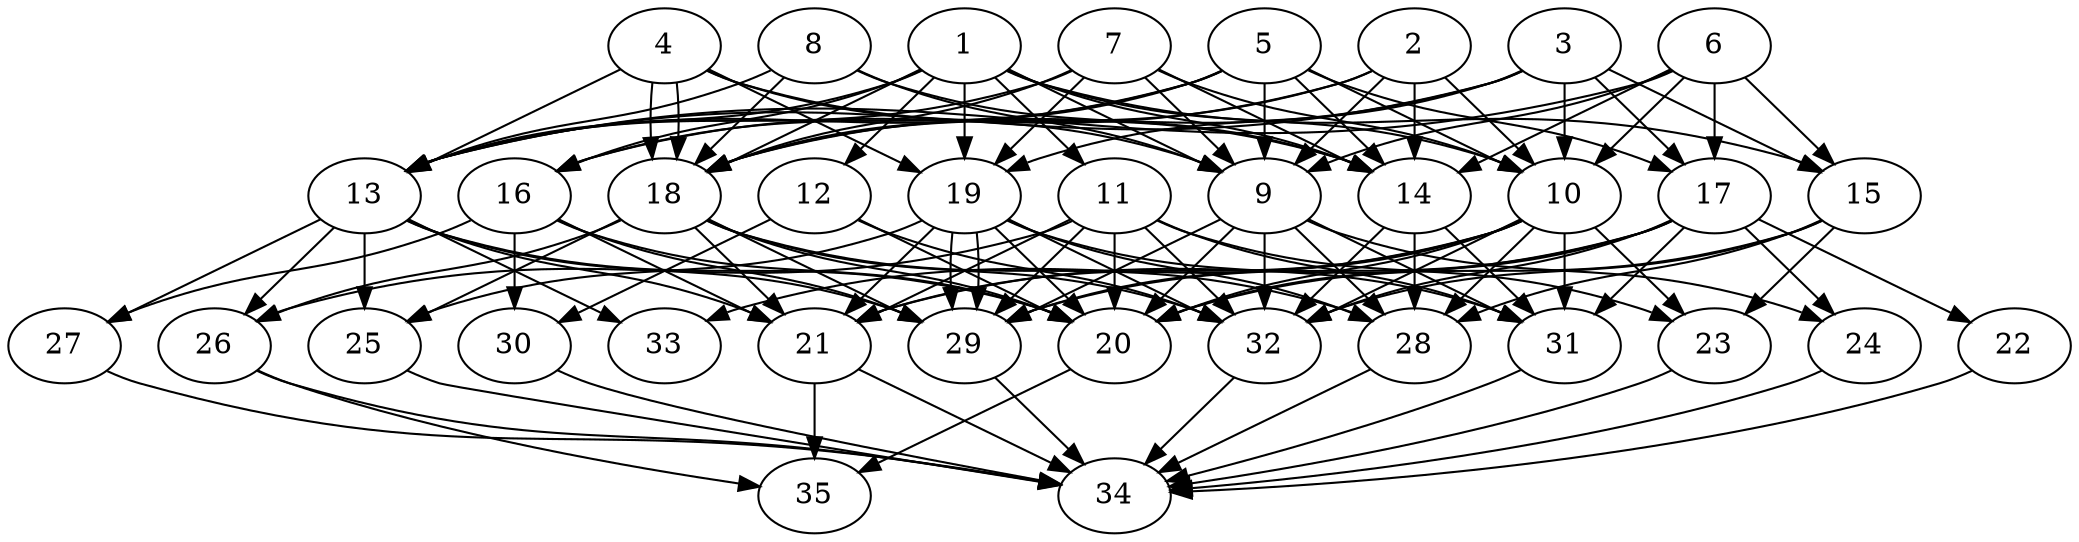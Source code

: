// DAG automatically generated by daggen at Thu Oct  3 14:05:37 2019
// ./daggen --dot -n 35 --ccr 0.3 --fat 0.7 --regular 0.5 --density 0.9 --mindata 5242880 --maxdata 52428800 
digraph G {
  1 [size="57040213", alpha="0.06", expect_size="17112064"] 
  1 -> 9 [size ="17112064"]
  1 -> 10 [size ="17112064"]
  1 -> 11 [size ="17112064"]
  1 -> 12 [size ="17112064"]
  1 -> 13 [size ="17112064"]
  1 -> 14 [size ="17112064"]
  1 -> 15 [size ="17112064"]
  1 -> 16 [size ="17112064"]
  1 -> 18 [size ="17112064"]
  1 -> 19 [size ="17112064"]
  2 [size="31795200", alpha="0.18", expect_size="9538560"] 
  2 -> 9 [size ="9538560"]
  2 -> 10 [size ="9538560"]
  2 -> 14 [size ="9538560"]
  2 -> 16 [size ="9538560"]
  2 -> 18 [size ="9538560"]
  3 [size="19964587", alpha="0.09", expect_size="5989376"] 
  3 -> 10 [size ="5989376"]
  3 -> 13 [size ="5989376"]
  3 -> 15 [size ="5989376"]
  3 -> 17 [size ="5989376"]
  3 -> 18 [size ="5989376"]
  3 -> 19 [size ="5989376"]
  4 [size="139806720", alpha="0.16", expect_size="41942016"] 
  4 -> 9 [size ="41942016"]
  4 -> 13 [size ="41942016"]
  4 -> 14 [size ="41942016"]
  4 -> 18 [size ="41942016"]
  4 -> 18 [size ="41942016"]
  4 -> 19 [size ="41942016"]
  5 [size="29924693", alpha="0.15", expect_size="8977408"] 
  5 -> 9 [size ="8977408"]
  5 -> 10 [size ="8977408"]
  5 -> 13 [size ="8977408"]
  5 -> 14 [size ="8977408"]
  5 -> 16 [size ="8977408"]
  5 -> 17 [size ="8977408"]
  5 -> 18 [size ="8977408"]
  6 [size="76366507", alpha="0.01", expect_size="22909952"] 
  6 -> 9 [size ="22909952"]
  6 -> 10 [size ="22909952"]
  6 -> 13 [size ="22909952"]
  6 -> 14 [size ="22909952"]
  6 -> 15 [size ="22909952"]
  6 -> 17 [size ="22909952"]
  7 [size="35976533", alpha="0.03", expect_size="10792960"] 
  7 -> 9 [size ="10792960"]
  7 -> 10 [size ="10792960"]
  7 -> 13 [size ="10792960"]
  7 -> 14 [size ="10792960"]
  7 -> 18 [size ="10792960"]
  7 -> 19 [size ="10792960"]
  8 [size="35898027", alpha="0.13", expect_size="10769408"] 
  8 -> 9 [size ="10769408"]
  8 -> 13 [size ="10769408"]
  8 -> 14 [size ="10769408"]
  8 -> 18 [size ="10769408"]
  9 [size="69024427", alpha="0.06", expect_size="20707328"] 
  9 -> 20 [size ="20707328"]
  9 -> 24 [size ="20707328"]
  9 -> 28 [size ="20707328"]
  9 -> 29 [size ="20707328"]
  9 -> 31 [size ="20707328"]
  9 -> 32 [size ="20707328"]
  10 [size="95429973", alpha="0.01", expect_size="28628992"] 
  10 -> 20 [size ="28628992"]
  10 -> 21 [size ="28628992"]
  10 -> 23 [size ="28628992"]
  10 -> 28 [size ="28628992"]
  10 -> 29 [size ="28628992"]
  10 -> 31 [size ="28628992"]
  10 -> 32 [size ="28628992"]
  10 -> 33 [size ="28628992"]
  11 [size="142530560", alpha="0.06", expect_size="42759168"] 
  11 -> 20 [size ="42759168"]
  11 -> 21 [size ="42759168"]
  11 -> 23 [size ="42759168"]
  11 -> 26 [size ="42759168"]
  11 -> 29 [size ="42759168"]
  11 -> 31 [size ="42759168"]
  11 -> 32 [size ="42759168"]
  12 [size="30900907", alpha="0.09", expect_size="9270272"] 
  12 -> 20 [size ="9270272"]
  12 -> 30 [size ="9270272"]
  12 -> 32 [size ="9270272"]
  13 [size="172130987", alpha="0.05", expect_size="51639296"] 
  13 -> 20 [size ="51639296"]
  13 -> 21 [size ="51639296"]
  13 -> 25 [size ="51639296"]
  13 -> 26 [size ="51639296"]
  13 -> 27 [size ="51639296"]
  13 -> 29 [size ="51639296"]
  13 -> 33 [size ="51639296"]
  14 [size="83077120", alpha="0.11", expect_size="24923136"] 
  14 -> 28 [size ="24923136"]
  14 -> 31 [size ="24923136"]
  14 -> 32 [size ="24923136"]
  15 [size="52329813", alpha="0.19", expect_size="15698944"] 
  15 -> 20 [size ="15698944"]
  15 -> 23 [size ="15698944"]
  15 -> 28 [size ="15698944"]
  15 -> 32 [size ="15698944"]
  16 [size="173359787", alpha="0.01", expect_size="52007936"] 
  16 -> 20 [size ="52007936"]
  16 -> 21 [size ="52007936"]
  16 -> 27 [size ="52007936"]
  16 -> 29 [size ="52007936"]
  16 -> 30 [size ="52007936"]
  17 [size="20459520", alpha="0.16", expect_size="6137856"] 
  17 -> 20 [size ="6137856"]
  17 -> 21 [size ="6137856"]
  17 -> 22 [size ="6137856"]
  17 -> 24 [size ="6137856"]
  17 -> 29 [size ="6137856"]
  17 -> 31 [size ="6137856"]
  17 -> 32 [size ="6137856"]
  18 [size="40990720", alpha="0.13", expect_size="12297216"] 
  18 -> 20 [size ="12297216"]
  18 -> 21 [size ="12297216"]
  18 -> 25 [size ="12297216"]
  18 -> 26 [size ="12297216"]
  18 -> 28 [size ="12297216"]
  18 -> 29 [size ="12297216"]
  18 -> 32 [size ="12297216"]
  19 [size="141045760", alpha="0.20", expect_size="42313728"] 
  19 -> 20 [size ="42313728"]
  19 -> 21 [size ="42313728"]
  19 -> 25 [size ="42313728"]
  19 -> 28 [size ="42313728"]
  19 -> 29 [size ="42313728"]
  19 -> 29 [size ="42313728"]
  19 -> 31 [size ="42313728"]
  19 -> 32 [size ="42313728"]
  20 [size="30955520", alpha="0.15", expect_size="9286656"] 
  20 -> 35 [size ="9286656"]
  21 [size="35078827", alpha="0.15", expect_size="10523648"] 
  21 -> 34 [size ="10523648"]
  21 -> 35 [size ="10523648"]
  22 [size="85172907", alpha="0.18", expect_size="25551872"] 
  22 -> 34 [size ="25551872"]
  23 [size="158958933", alpha="0.00", expect_size="47687680"] 
  23 -> 34 [size ="47687680"]
  24 [size="42352640", alpha="0.18", expect_size="12705792"] 
  24 -> 34 [size ="12705792"]
  25 [size="131686400", alpha="0.18", expect_size="39505920"] 
  25 -> 34 [size ="39505920"]
  26 [size="122166613", alpha="0.05", expect_size="36649984"] 
  26 -> 34 [size ="36649984"]
  26 -> 35 [size ="36649984"]
  27 [size="127095467", alpha="0.14", expect_size="38128640"] 
  27 -> 34 [size ="38128640"]
  28 [size="96621227", alpha="0.06", expect_size="28986368"] 
  28 -> 34 [size ="28986368"]
  29 [size="43427840", alpha="0.05", expect_size="13028352"] 
  29 -> 34 [size ="13028352"]
  30 [size="41919147", alpha="0.13", expect_size="12575744"] 
  30 -> 34 [size ="12575744"]
  31 [size="160904533", alpha="0.17", expect_size="48271360"] 
  31 -> 34 [size ="48271360"]
  32 [size="125378560", alpha="0.03", expect_size="37613568"] 
  32 -> 34 [size ="37613568"]
  33 [size="106943147", alpha="0.08", expect_size="32082944"] 
  34 [size="108093440", alpha="0.02", expect_size="32428032"] 
  35 [size="93873493", alpha="0.01", expect_size="28162048"] 
}
